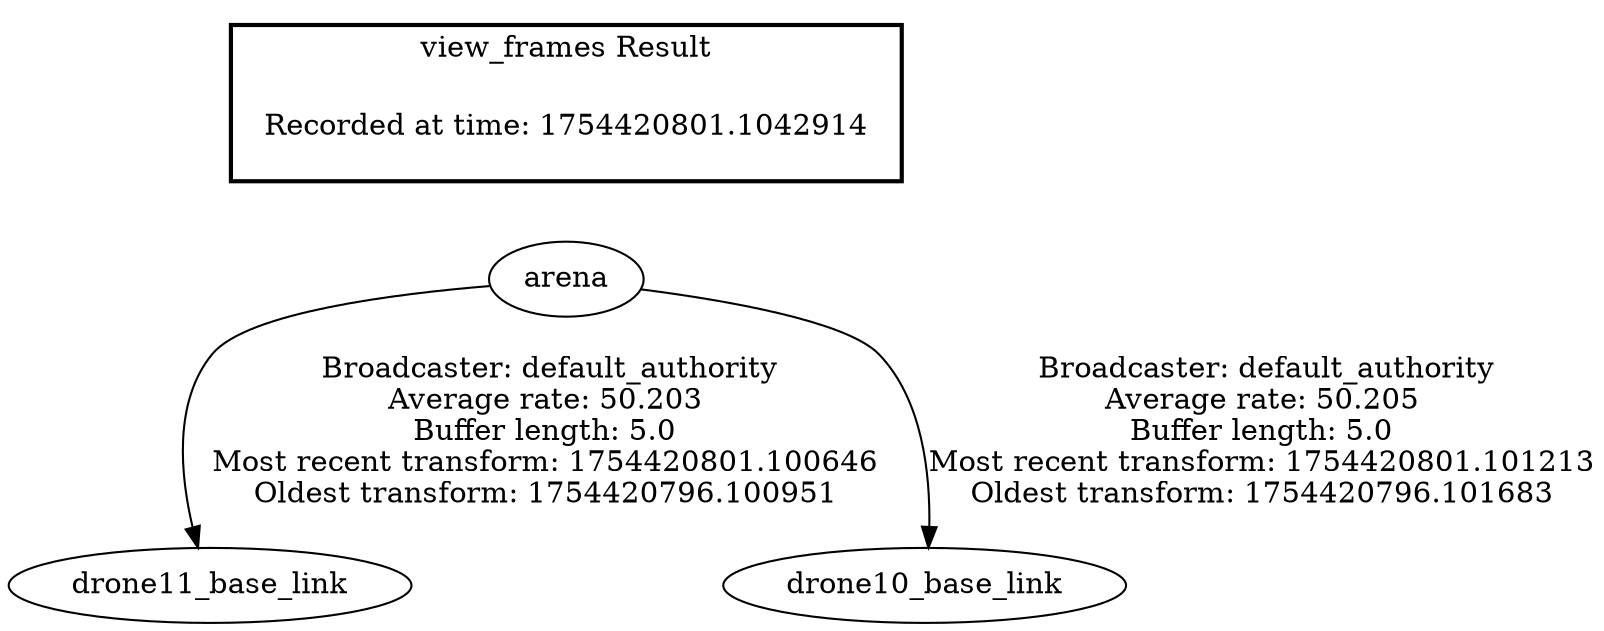 digraph G {
"arena" -> "drone11_base_link"[label=" Broadcaster: default_authority\nAverage rate: 50.203\nBuffer length: 5.0\nMost recent transform: 1754420801.100646\nOldest transform: 1754420796.100951\n"];
"arena" -> "drone10_base_link"[label=" Broadcaster: default_authority\nAverage rate: 50.205\nBuffer length: 5.0\nMost recent transform: 1754420801.101213\nOldest transform: 1754420796.101683\n"];
edge [style=invis];
 subgraph cluster_legend { style=bold; color=black; label ="view_frames Result";
"Recorded at time: 1754420801.1042914"[ shape=plaintext ] ;
}->"arena";
}